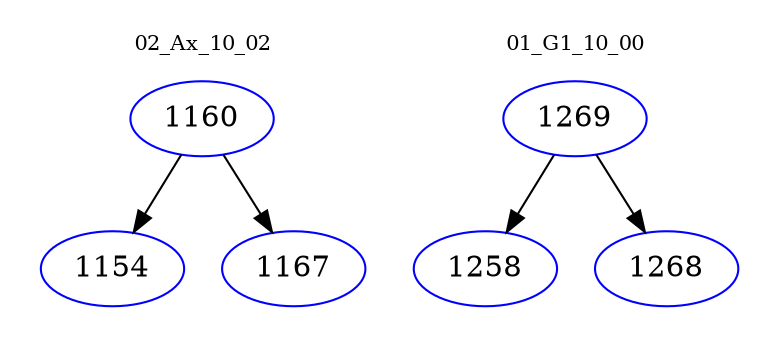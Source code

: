 digraph{
subgraph cluster_0 {
color = white
label = "02_Ax_10_02";
fontsize=10;
T0_1160 [label="1160", color="blue"]
T0_1160 -> T0_1154 [color="black"]
T0_1154 [label="1154", color="blue"]
T0_1160 -> T0_1167 [color="black"]
T0_1167 [label="1167", color="blue"]
}
subgraph cluster_1 {
color = white
label = "01_G1_10_00";
fontsize=10;
T1_1269 [label="1269", color="blue"]
T1_1269 -> T1_1258 [color="black"]
T1_1258 [label="1258", color="blue"]
T1_1269 -> T1_1268 [color="black"]
T1_1268 [label="1268", color="blue"]
}
}
